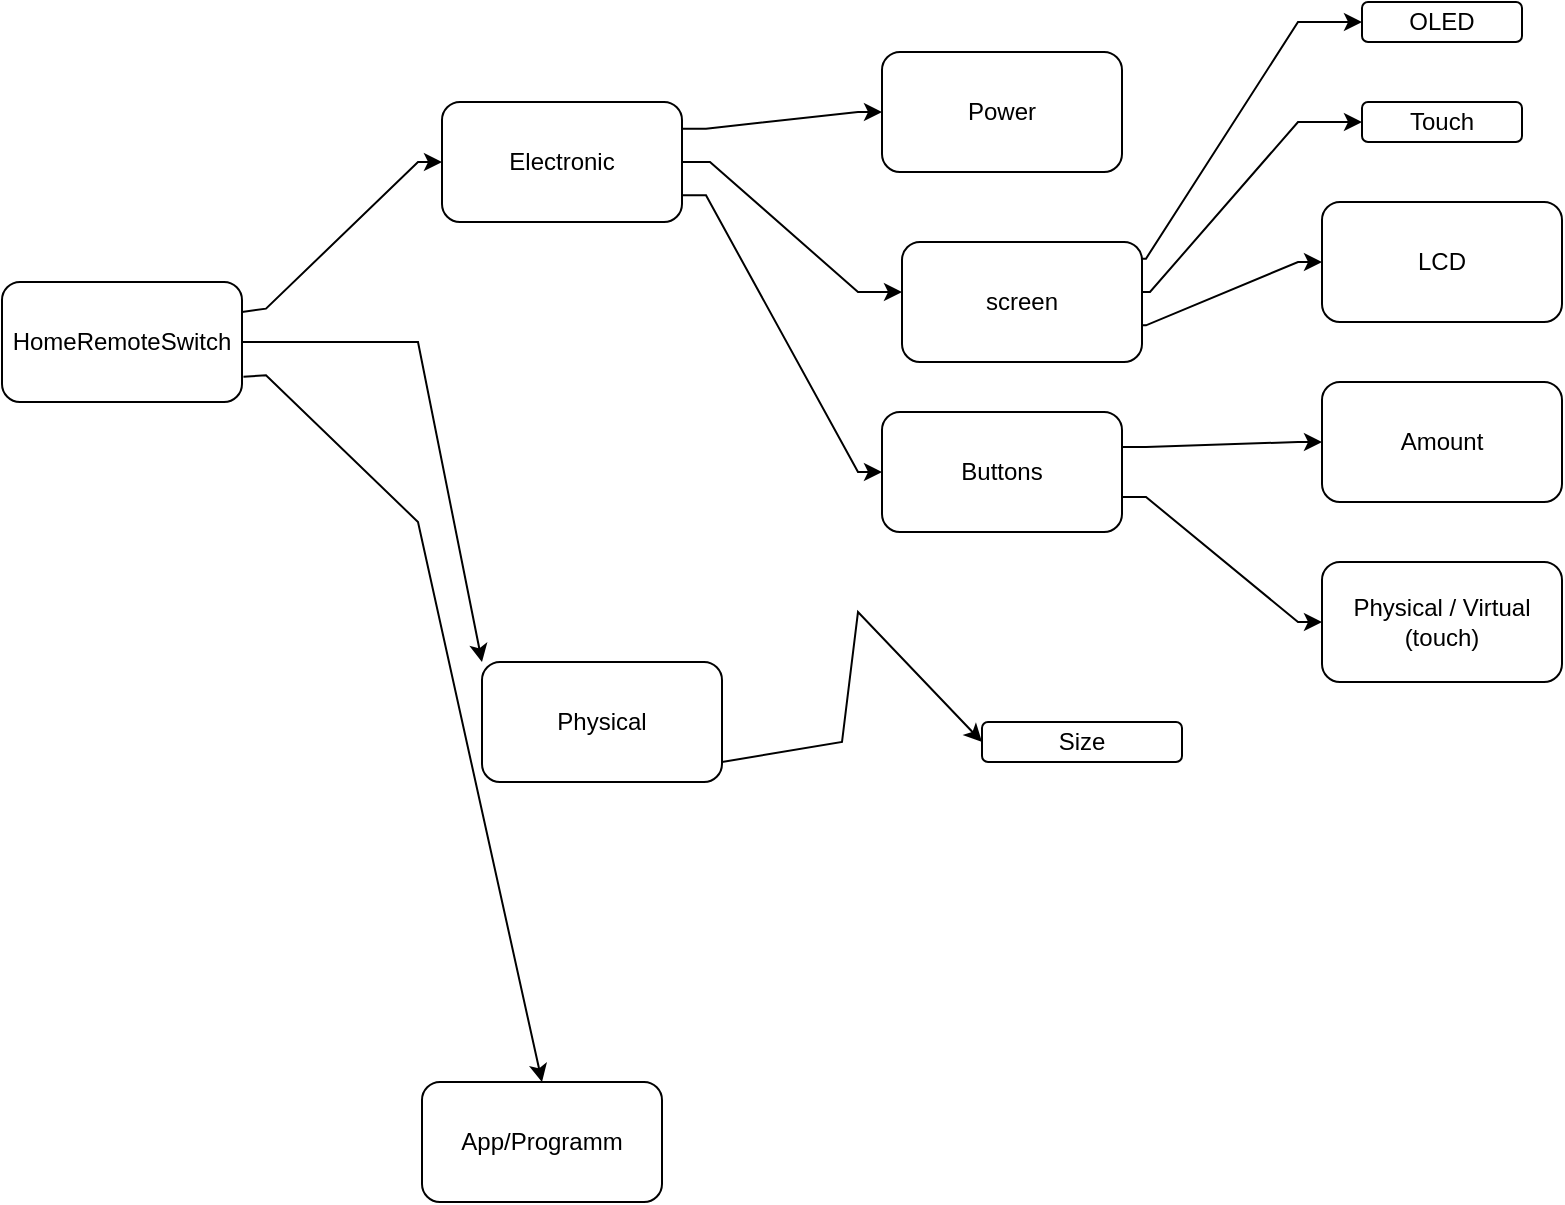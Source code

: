 <mxfile compressed="true" version="16.3.0" type="github"><diagram name="Page-1" id="ad52d381-51e7-2e0d-a935-2d0ddd2fd229"><mxGraphModel dx="1214" dy="661" grid="1" gridSize="10" guides="1" tooltips="1" connect="1" arrows="1" fold="1" page="1" pageScale="1" pageWidth="1654" pageHeight="1169" background="none" math="0" shadow="0"><root><mxCell id="0"/><mxCell id="1" parent="0"/><mxCell id="cbM7dNlzHNxoUmt5JEta-6" style="edgeStyle=orthogonalEdgeStyle;rounded=0;orthogonalLoop=1;jettySize=auto;html=1;exitX=1;exitY=0.5;exitDx=0;exitDy=0;noEdgeStyle=1;orthogonal=1;" edge="1" parent="1" source="cbM7dNlzHNxoUmt5JEta-2" target="cbM7dNlzHNxoUmt5JEta-4"><mxGeometry relative="1" as="geometry"><Array as="points"><mxPoint x="134" y="170"/><mxPoint x="208" y="170"/></Array></mxGeometry></mxCell><mxCell id="cbM7dNlzHNxoUmt5JEta-7" style="edgeStyle=orthogonalEdgeStyle;rounded=0;orthogonalLoop=1;jettySize=auto;html=1;exitX=1;exitY=0.25;exitDx=0;exitDy=0;noEdgeStyle=1;orthogonal=1;" edge="1" parent="1" source="cbM7dNlzHNxoUmt5JEta-2" target="cbM7dNlzHNxoUmt5JEta-3"><mxGeometry relative="1" as="geometry"><Array as="points"><mxPoint x="132" y="153.333"/><mxPoint x="208" y="80"/></Array></mxGeometry></mxCell><mxCell id="cbM7dNlzHNxoUmt5JEta-8" style="edgeStyle=orthogonalEdgeStyle;rounded=0;orthogonalLoop=1;jettySize=auto;html=1;exitX=1.006;exitY=0.789;exitDx=0;exitDy=0;entryX=0.5;entryY=0;entryDx=0;entryDy=0;noEdgeStyle=1;orthogonal=1;exitPerimeter=0;" edge="1" parent="1" source="cbM7dNlzHNxoUmt5JEta-2" target="cbM7dNlzHNxoUmt5JEta-9"><mxGeometry relative="1" as="geometry"><mxPoint x="590" y="190" as="targetPoint"/><Array as="points"><mxPoint x="132" y="186.667"/><mxPoint x="208" y="260"/></Array></mxGeometry></mxCell><mxCell id="cbM7dNlzHNxoUmt5JEta-2" value="HomeRemoteSwitch" style="rounded=1;whiteSpace=wrap;html=1;" vertex="1" parent="1"><mxGeometry y="140" width="120" height="60" as="geometry"/></mxCell><mxCell id="cbM7dNlzHNxoUmt5JEta-15" value="" style="edgeStyle=orthogonalEdgeStyle;rounded=0;orthogonalLoop=1;jettySize=auto;html=1;noEdgeStyle=1;orthogonal=1;" edge="1" parent="1" source="cbM7dNlzHNxoUmt5JEta-3" target="cbM7dNlzHNxoUmt5JEta-14"><mxGeometry relative="1" as="geometry"><Array as="points"><mxPoint x="352" y="63.333"/><mxPoint x="428" y="55"/></Array></mxGeometry></mxCell><mxCell id="cbM7dNlzHNxoUmt5JEta-17" value="" style="edgeStyle=orthogonalEdgeStyle;rounded=0;orthogonalLoop=1;jettySize=auto;html=1;noEdgeStyle=1;orthogonal=1;" edge="1" parent="1" source="cbM7dNlzHNxoUmt5JEta-3" target="cbM7dNlzHNxoUmt5JEta-16"><mxGeometry relative="1" as="geometry"><Array as="points"><mxPoint x="354" y="80"/><mxPoint x="428" y="145"/></Array></mxGeometry></mxCell><mxCell id="cbM7dNlzHNxoUmt5JEta-27" value="" style="edgeStyle=orthogonalEdgeStyle;rounded=0;orthogonalLoop=1;jettySize=auto;html=1;noEdgeStyle=1;orthogonal=1;" edge="1" parent="1" source="cbM7dNlzHNxoUmt5JEta-3" target="cbM7dNlzHNxoUmt5JEta-26"><mxGeometry relative="1" as="geometry"><Array as="points"><mxPoint x="352" y="96.667"/><mxPoint x="428" y="235"/></Array></mxGeometry></mxCell><mxCell id="cbM7dNlzHNxoUmt5JEta-3" value="Electronic" style="rounded=1;whiteSpace=wrap;html=1;" vertex="1" parent="1"><mxGeometry x="220" y="50" width="120" height="60" as="geometry"/></mxCell><mxCell id="cbM7dNlzHNxoUmt5JEta-12" style="edgeStyle=orthogonalEdgeStyle;rounded=0;orthogonalLoop=1;jettySize=auto;html=1;exitX=0.5;exitY=1;exitDx=0;exitDy=0;entryX=0;entryY=0.5;entryDx=0;entryDy=0;noEdgeStyle=1;orthogonal=1;" edge="1" parent="1" source="cbM7dNlzHNxoUmt5JEta-4" target="cbM7dNlzHNxoUmt5JEta-11"><mxGeometry relative="1" as="geometry"><Array as="points"><mxPoint x="420" y="370"/><mxPoint x="428" y="305"/></Array></mxGeometry></mxCell><mxCell id="cbM7dNlzHNxoUmt5JEta-4" value="Physical" style="rounded=1;whiteSpace=wrap;html=1;" vertex="1" parent="1"><mxGeometry x="240" y="330" width="120" height="60" as="geometry"/></mxCell><mxCell id="cbM7dNlzHNxoUmt5JEta-9" value="App/Programm" style="rounded=1;whiteSpace=wrap;html=1;" vertex="1" parent="1"><mxGeometry x="210" y="540" width="120" height="60" as="geometry"/></mxCell><mxCell id="cbM7dNlzHNxoUmt5JEta-11" value="Size" style="rounded=1;whiteSpace=wrap;html=1;" vertex="1" parent="1"><mxGeometry x="490" y="360" width="100" height="20" as="geometry"/></mxCell><mxCell id="cbM7dNlzHNxoUmt5JEta-14" value="Power" style="rounded=1;whiteSpace=wrap;html=1;" vertex="1" parent="1"><mxGeometry x="440" y="25" width="120" height="60" as="geometry"/></mxCell><mxCell id="cbM7dNlzHNxoUmt5JEta-19" value="" style="edgeStyle=orthogonalEdgeStyle;rounded=0;orthogonalLoop=1;jettySize=auto;html=1;noEdgeStyle=1;orthogonal=1;" edge="1" parent="1" source="cbM7dNlzHNxoUmt5JEta-16" target="cbM7dNlzHNxoUmt5JEta-18"><mxGeometry relative="1" as="geometry"><Array as="points"><mxPoint x="572" y="128.333"/><mxPoint x="648" y="10"/></Array></mxGeometry></mxCell><mxCell id="cbM7dNlzHNxoUmt5JEta-21" value="" style="edgeStyle=orthogonalEdgeStyle;rounded=0;orthogonalLoop=1;jettySize=auto;html=1;noEdgeStyle=1;orthogonal=1;" edge="1" parent="1" source="cbM7dNlzHNxoUmt5JEta-16" target="cbM7dNlzHNxoUmt5JEta-20"><mxGeometry relative="1" as="geometry"><Array as="points"><mxPoint x="574" y="145"/><mxPoint x="648" y="60"/></Array></mxGeometry></mxCell><mxCell id="cbM7dNlzHNxoUmt5JEta-25" value="" style="edgeStyle=orthogonalEdgeStyle;rounded=0;orthogonalLoop=1;jettySize=auto;html=1;noEdgeStyle=1;orthogonal=1;" edge="1" parent="1" source="cbM7dNlzHNxoUmt5JEta-16" target="cbM7dNlzHNxoUmt5JEta-24"><mxGeometry relative="1" as="geometry"><Array as="points"><mxPoint x="572" y="161.667"/><mxPoint x="648" y="130"/></Array></mxGeometry></mxCell><mxCell id="cbM7dNlzHNxoUmt5JEta-16" value="screen" style="rounded=1;whiteSpace=wrap;html=1;" vertex="1" parent="1"><mxGeometry x="450" y="120" width="120" height="60" as="geometry"/></mxCell><mxCell id="cbM7dNlzHNxoUmt5JEta-18" value="OLED" style="rounded=1;whiteSpace=wrap;html=1;glass=0;" vertex="1" parent="1"><mxGeometry x="680" width="80" height="20" as="geometry"/></mxCell><mxCell id="cbM7dNlzHNxoUmt5JEta-20" value="Touch" style="rounded=1;whiteSpace=wrap;html=1;glass=0;" vertex="1" parent="1"><mxGeometry x="680" y="50" width="80" height="20" as="geometry"/></mxCell><mxCell id="cbM7dNlzHNxoUmt5JEta-24" value="LCD" style="rounded=1;whiteSpace=wrap;html=1;" vertex="1" parent="1"><mxGeometry x="660" y="100" width="120" height="60" as="geometry"/></mxCell><mxCell id="cbM7dNlzHNxoUmt5JEta-29" value="" style="edgeStyle=orthogonalEdgeStyle;rounded=0;orthogonalLoop=1;jettySize=auto;html=1;noEdgeStyle=1;orthogonal=1;" edge="1" parent="1" source="cbM7dNlzHNxoUmt5JEta-26" target="cbM7dNlzHNxoUmt5JEta-28"><mxGeometry relative="1" as="geometry"><Array as="points"><mxPoint x="572" y="222.5"/><mxPoint x="648" y="220"/></Array></mxGeometry></mxCell><mxCell id="cbM7dNlzHNxoUmt5JEta-31" value="" style="edgeStyle=orthogonalEdgeStyle;rounded=0;orthogonalLoop=1;jettySize=auto;html=1;noEdgeStyle=1;orthogonal=1;" edge="1" parent="1" source="cbM7dNlzHNxoUmt5JEta-26" target="cbM7dNlzHNxoUmt5JEta-30"><mxGeometry relative="1" as="geometry"><Array as="points"><mxPoint x="572" y="247.5"/><mxPoint x="648" y="310"/></Array></mxGeometry></mxCell><mxCell id="cbM7dNlzHNxoUmt5JEta-26" value="Buttons&lt;br&gt;" style="rounded=1;whiteSpace=wrap;html=1;" vertex="1" parent="1"><mxGeometry x="440" y="205" width="120" height="60" as="geometry"/></mxCell><mxCell id="cbM7dNlzHNxoUmt5JEta-28" value="Amount&lt;br&gt;" style="rounded=1;whiteSpace=wrap;html=1;" vertex="1" parent="1"><mxGeometry x="660" y="190" width="120" height="60" as="geometry"/></mxCell><mxCell id="cbM7dNlzHNxoUmt5JEta-30" value="Physical / Virtual (touch)&lt;br&gt;" style="rounded=1;whiteSpace=wrap;html=1;" vertex="1" parent="1"><mxGeometry x="660" y="280" width="120" height="60" as="geometry"/></mxCell></root></mxGraphModel></diagram></mxfile>